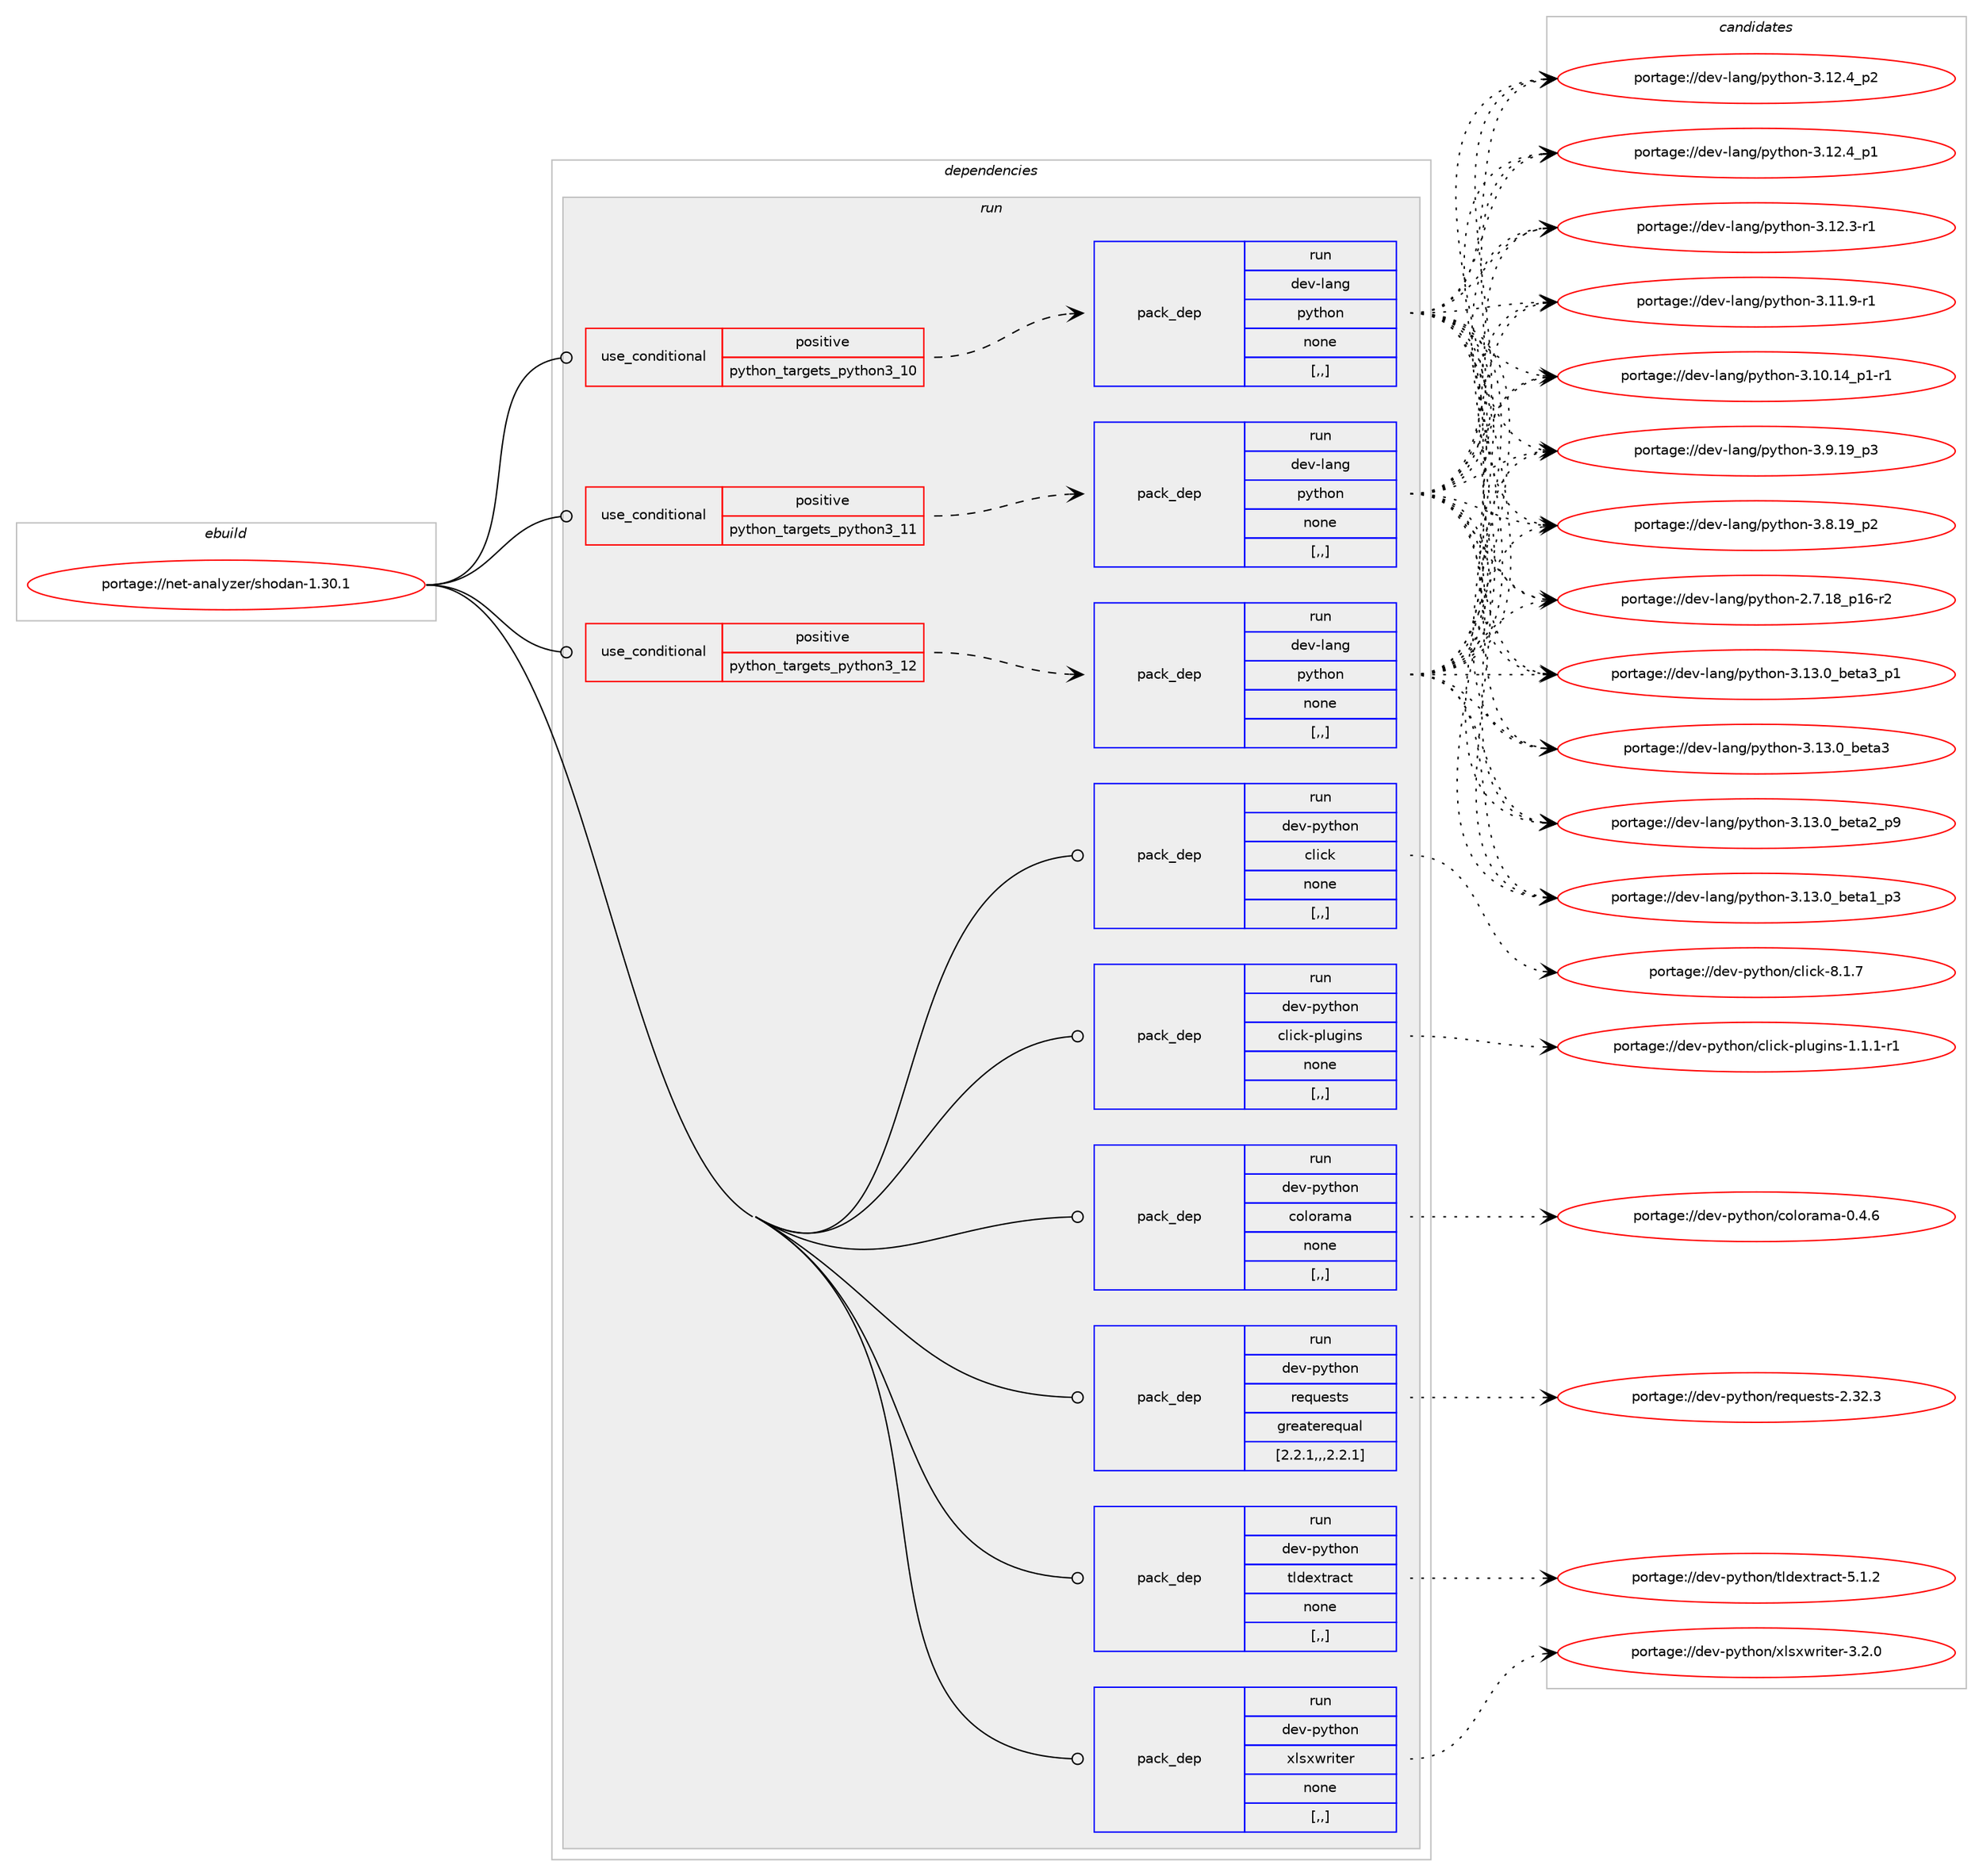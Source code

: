 digraph prolog {

# *************
# Graph options
# *************

newrank=true;
concentrate=true;
compound=true;
graph [rankdir=LR,fontname=Helvetica,fontsize=10,ranksep=1.5];#, ranksep=2.5, nodesep=0.2];
edge  [arrowhead=vee];
node  [fontname=Helvetica,fontsize=10];

# **********
# The ebuild
# **********

subgraph cluster_leftcol {
color=gray;
label=<<i>ebuild</i>>;
id [label="portage://net-analyzer/shodan-1.30.1", color=red, width=4, href="../net-analyzer/shodan-1.30.1.svg"];
}

# ****************
# The dependencies
# ****************

subgraph cluster_midcol {
color=gray;
label=<<i>dependencies</i>>;
subgraph cluster_compile {
fillcolor="#eeeeee";
style=filled;
label=<<i>compile</i>>;
}
subgraph cluster_compileandrun {
fillcolor="#eeeeee";
style=filled;
label=<<i>compile and run</i>>;
}
subgraph cluster_run {
fillcolor="#eeeeee";
style=filled;
label=<<i>run</i>>;
subgraph cond87857 {
dependency340579 [label=<<TABLE BORDER="0" CELLBORDER="1" CELLSPACING="0" CELLPADDING="4"><TR><TD ROWSPAN="3" CELLPADDING="10">use_conditional</TD></TR><TR><TD>positive</TD></TR><TR><TD>python_targets_python3_10</TD></TR></TABLE>>, shape=none, color=red];
subgraph pack250117 {
dependency340580 [label=<<TABLE BORDER="0" CELLBORDER="1" CELLSPACING="0" CELLPADDING="4" WIDTH="220"><TR><TD ROWSPAN="6" CELLPADDING="30">pack_dep</TD></TR><TR><TD WIDTH="110">run</TD></TR><TR><TD>dev-lang</TD></TR><TR><TD>python</TD></TR><TR><TD>none</TD></TR><TR><TD>[,,]</TD></TR></TABLE>>, shape=none, color=blue];
}
dependency340579:e -> dependency340580:w [weight=20,style="dashed",arrowhead="vee"];
}
id:e -> dependency340579:w [weight=20,style="solid",arrowhead="odot"];
subgraph cond87858 {
dependency340581 [label=<<TABLE BORDER="0" CELLBORDER="1" CELLSPACING="0" CELLPADDING="4"><TR><TD ROWSPAN="3" CELLPADDING="10">use_conditional</TD></TR><TR><TD>positive</TD></TR><TR><TD>python_targets_python3_11</TD></TR></TABLE>>, shape=none, color=red];
subgraph pack250118 {
dependency340582 [label=<<TABLE BORDER="0" CELLBORDER="1" CELLSPACING="0" CELLPADDING="4" WIDTH="220"><TR><TD ROWSPAN="6" CELLPADDING="30">pack_dep</TD></TR><TR><TD WIDTH="110">run</TD></TR><TR><TD>dev-lang</TD></TR><TR><TD>python</TD></TR><TR><TD>none</TD></TR><TR><TD>[,,]</TD></TR></TABLE>>, shape=none, color=blue];
}
dependency340581:e -> dependency340582:w [weight=20,style="dashed",arrowhead="vee"];
}
id:e -> dependency340581:w [weight=20,style="solid",arrowhead="odot"];
subgraph cond87859 {
dependency340583 [label=<<TABLE BORDER="0" CELLBORDER="1" CELLSPACING="0" CELLPADDING="4"><TR><TD ROWSPAN="3" CELLPADDING="10">use_conditional</TD></TR><TR><TD>positive</TD></TR><TR><TD>python_targets_python3_12</TD></TR></TABLE>>, shape=none, color=red];
subgraph pack250119 {
dependency340584 [label=<<TABLE BORDER="0" CELLBORDER="1" CELLSPACING="0" CELLPADDING="4" WIDTH="220"><TR><TD ROWSPAN="6" CELLPADDING="30">pack_dep</TD></TR><TR><TD WIDTH="110">run</TD></TR><TR><TD>dev-lang</TD></TR><TR><TD>python</TD></TR><TR><TD>none</TD></TR><TR><TD>[,,]</TD></TR></TABLE>>, shape=none, color=blue];
}
dependency340583:e -> dependency340584:w [weight=20,style="dashed",arrowhead="vee"];
}
id:e -> dependency340583:w [weight=20,style="solid",arrowhead="odot"];
subgraph pack250120 {
dependency340585 [label=<<TABLE BORDER="0" CELLBORDER="1" CELLSPACING="0" CELLPADDING="4" WIDTH="220"><TR><TD ROWSPAN="6" CELLPADDING="30">pack_dep</TD></TR><TR><TD WIDTH="110">run</TD></TR><TR><TD>dev-python</TD></TR><TR><TD>click</TD></TR><TR><TD>none</TD></TR><TR><TD>[,,]</TD></TR></TABLE>>, shape=none, color=blue];
}
id:e -> dependency340585:w [weight=20,style="solid",arrowhead="odot"];
subgraph pack250121 {
dependency340586 [label=<<TABLE BORDER="0" CELLBORDER="1" CELLSPACING="0" CELLPADDING="4" WIDTH="220"><TR><TD ROWSPAN="6" CELLPADDING="30">pack_dep</TD></TR><TR><TD WIDTH="110">run</TD></TR><TR><TD>dev-python</TD></TR><TR><TD>click-plugins</TD></TR><TR><TD>none</TD></TR><TR><TD>[,,]</TD></TR></TABLE>>, shape=none, color=blue];
}
id:e -> dependency340586:w [weight=20,style="solid",arrowhead="odot"];
subgraph pack250122 {
dependency340587 [label=<<TABLE BORDER="0" CELLBORDER="1" CELLSPACING="0" CELLPADDING="4" WIDTH="220"><TR><TD ROWSPAN="6" CELLPADDING="30">pack_dep</TD></TR><TR><TD WIDTH="110">run</TD></TR><TR><TD>dev-python</TD></TR><TR><TD>colorama</TD></TR><TR><TD>none</TD></TR><TR><TD>[,,]</TD></TR></TABLE>>, shape=none, color=blue];
}
id:e -> dependency340587:w [weight=20,style="solid",arrowhead="odot"];
subgraph pack250123 {
dependency340588 [label=<<TABLE BORDER="0" CELLBORDER="1" CELLSPACING="0" CELLPADDING="4" WIDTH="220"><TR><TD ROWSPAN="6" CELLPADDING="30">pack_dep</TD></TR><TR><TD WIDTH="110">run</TD></TR><TR><TD>dev-python</TD></TR><TR><TD>requests</TD></TR><TR><TD>greaterequal</TD></TR><TR><TD>[2.2.1,,,2.2.1]</TD></TR></TABLE>>, shape=none, color=blue];
}
id:e -> dependency340588:w [weight=20,style="solid",arrowhead="odot"];
subgraph pack250124 {
dependency340589 [label=<<TABLE BORDER="0" CELLBORDER="1" CELLSPACING="0" CELLPADDING="4" WIDTH="220"><TR><TD ROWSPAN="6" CELLPADDING="30">pack_dep</TD></TR><TR><TD WIDTH="110">run</TD></TR><TR><TD>dev-python</TD></TR><TR><TD>tldextract</TD></TR><TR><TD>none</TD></TR><TR><TD>[,,]</TD></TR></TABLE>>, shape=none, color=blue];
}
id:e -> dependency340589:w [weight=20,style="solid",arrowhead="odot"];
subgraph pack250125 {
dependency340590 [label=<<TABLE BORDER="0" CELLBORDER="1" CELLSPACING="0" CELLPADDING="4" WIDTH="220"><TR><TD ROWSPAN="6" CELLPADDING="30">pack_dep</TD></TR><TR><TD WIDTH="110">run</TD></TR><TR><TD>dev-python</TD></TR><TR><TD>xlsxwriter</TD></TR><TR><TD>none</TD></TR><TR><TD>[,,]</TD></TR></TABLE>>, shape=none, color=blue];
}
id:e -> dependency340590:w [weight=20,style="solid",arrowhead="odot"];
}
}

# **************
# The candidates
# **************

subgraph cluster_choices {
rank=same;
color=gray;
label=<<i>candidates</i>>;

subgraph choice250117 {
color=black;
nodesep=1;
choice10010111845108971101034711212111610411111045514649514648959810111697519511249 [label="portage://dev-lang/python-3.13.0_beta3_p1", color=red, width=4,href="../dev-lang/python-3.13.0_beta3_p1.svg"];
choice1001011184510897110103471121211161041111104551464951464895981011169751 [label="portage://dev-lang/python-3.13.0_beta3", color=red, width=4,href="../dev-lang/python-3.13.0_beta3.svg"];
choice10010111845108971101034711212111610411111045514649514648959810111697509511257 [label="portage://dev-lang/python-3.13.0_beta2_p9", color=red, width=4,href="../dev-lang/python-3.13.0_beta2_p9.svg"];
choice10010111845108971101034711212111610411111045514649514648959810111697499511251 [label="portage://dev-lang/python-3.13.0_beta1_p3", color=red, width=4,href="../dev-lang/python-3.13.0_beta1_p3.svg"];
choice100101118451089711010347112121116104111110455146495046529511250 [label="portage://dev-lang/python-3.12.4_p2", color=red, width=4,href="../dev-lang/python-3.12.4_p2.svg"];
choice100101118451089711010347112121116104111110455146495046529511249 [label="portage://dev-lang/python-3.12.4_p1", color=red, width=4,href="../dev-lang/python-3.12.4_p1.svg"];
choice100101118451089711010347112121116104111110455146495046514511449 [label="portage://dev-lang/python-3.12.3-r1", color=red, width=4,href="../dev-lang/python-3.12.3-r1.svg"];
choice100101118451089711010347112121116104111110455146494946574511449 [label="portage://dev-lang/python-3.11.9-r1", color=red, width=4,href="../dev-lang/python-3.11.9-r1.svg"];
choice100101118451089711010347112121116104111110455146494846495295112494511449 [label="portage://dev-lang/python-3.10.14_p1-r1", color=red, width=4,href="../dev-lang/python-3.10.14_p1-r1.svg"];
choice100101118451089711010347112121116104111110455146574649579511251 [label="portage://dev-lang/python-3.9.19_p3", color=red, width=4,href="../dev-lang/python-3.9.19_p3.svg"];
choice100101118451089711010347112121116104111110455146564649579511250 [label="portage://dev-lang/python-3.8.19_p2", color=red, width=4,href="../dev-lang/python-3.8.19_p2.svg"];
choice100101118451089711010347112121116104111110455046554649569511249544511450 [label="portage://dev-lang/python-2.7.18_p16-r2", color=red, width=4,href="../dev-lang/python-2.7.18_p16-r2.svg"];
dependency340580:e -> choice10010111845108971101034711212111610411111045514649514648959810111697519511249:w [style=dotted,weight="100"];
dependency340580:e -> choice1001011184510897110103471121211161041111104551464951464895981011169751:w [style=dotted,weight="100"];
dependency340580:e -> choice10010111845108971101034711212111610411111045514649514648959810111697509511257:w [style=dotted,weight="100"];
dependency340580:e -> choice10010111845108971101034711212111610411111045514649514648959810111697499511251:w [style=dotted,weight="100"];
dependency340580:e -> choice100101118451089711010347112121116104111110455146495046529511250:w [style=dotted,weight="100"];
dependency340580:e -> choice100101118451089711010347112121116104111110455146495046529511249:w [style=dotted,weight="100"];
dependency340580:e -> choice100101118451089711010347112121116104111110455146495046514511449:w [style=dotted,weight="100"];
dependency340580:e -> choice100101118451089711010347112121116104111110455146494946574511449:w [style=dotted,weight="100"];
dependency340580:e -> choice100101118451089711010347112121116104111110455146494846495295112494511449:w [style=dotted,weight="100"];
dependency340580:e -> choice100101118451089711010347112121116104111110455146574649579511251:w [style=dotted,weight="100"];
dependency340580:e -> choice100101118451089711010347112121116104111110455146564649579511250:w [style=dotted,weight="100"];
dependency340580:e -> choice100101118451089711010347112121116104111110455046554649569511249544511450:w [style=dotted,weight="100"];
}
subgraph choice250118 {
color=black;
nodesep=1;
choice10010111845108971101034711212111610411111045514649514648959810111697519511249 [label="portage://dev-lang/python-3.13.0_beta3_p1", color=red, width=4,href="../dev-lang/python-3.13.0_beta3_p1.svg"];
choice1001011184510897110103471121211161041111104551464951464895981011169751 [label="portage://dev-lang/python-3.13.0_beta3", color=red, width=4,href="../dev-lang/python-3.13.0_beta3.svg"];
choice10010111845108971101034711212111610411111045514649514648959810111697509511257 [label="portage://dev-lang/python-3.13.0_beta2_p9", color=red, width=4,href="../dev-lang/python-3.13.0_beta2_p9.svg"];
choice10010111845108971101034711212111610411111045514649514648959810111697499511251 [label="portage://dev-lang/python-3.13.0_beta1_p3", color=red, width=4,href="../dev-lang/python-3.13.0_beta1_p3.svg"];
choice100101118451089711010347112121116104111110455146495046529511250 [label="portage://dev-lang/python-3.12.4_p2", color=red, width=4,href="../dev-lang/python-3.12.4_p2.svg"];
choice100101118451089711010347112121116104111110455146495046529511249 [label="portage://dev-lang/python-3.12.4_p1", color=red, width=4,href="../dev-lang/python-3.12.4_p1.svg"];
choice100101118451089711010347112121116104111110455146495046514511449 [label="portage://dev-lang/python-3.12.3-r1", color=red, width=4,href="../dev-lang/python-3.12.3-r1.svg"];
choice100101118451089711010347112121116104111110455146494946574511449 [label="portage://dev-lang/python-3.11.9-r1", color=red, width=4,href="../dev-lang/python-3.11.9-r1.svg"];
choice100101118451089711010347112121116104111110455146494846495295112494511449 [label="portage://dev-lang/python-3.10.14_p1-r1", color=red, width=4,href="../dev-lang/python-3.10.14_p1-r1.svg"];
choice100101118451089711010347112121116104111110455146574649579511251 [label="portage://dev-lang/python-3.9.19_p3", color=red, width=4,href="../dev-lang/python-3.9.19_p3.svg"];
choice100101118451089711010347112121116104111110455146564649579511250 [label="portage://dev-lang/python-3.8.19_p2", color=red, width=4,href="../dev-lang/python-3.8.19_p2.svg"];
choice100101118451089711010347112121116104111110455046554649569511249544511450 [label="portage://dev-lang/python-2.7.18_p16-r2", color=red, width=4,href="../dev-lang/python-2.7.18_p16-r2.svg"];
dependency340582:e -> choice10010111845108971101034711212111610411111045514649514648959810111697519511249:w [style=dotted,weight="100"];
dependency340582:e -> choice1001011184510897110103471121211161041111104551464951464895981011169751:w [style=dotted,weight="100"];
dependency340582:e -> choice10010111845108971101034711212111610411111045514649514648959810111697509511257:w [style=dotted,weight="100"];
dependency340582:e -> choice10010111845108971101034711212111610411111045514649514648959810111697499511251:w [style=dotted,weight="100"];
dependency340582:e -> choice100101118451089711010347112121116104111110455146495046529511250:w [style=dotted,weight="100"];
dependency340582:e -> choice100101118451089711010347112121116104111110455146495046529511249:w [style=dotted,weight="100"];
dependency340582:e -> choice100101118451089711010347112121116104111110455146495046514511449:w [style=dotted,weight="100"];
dependency340582:e -> choice100101118451089711010347112121116104111110455146494946574511449:w [style=dotted,weight="100"];
dependency340582:e -> choice100101118451089711010347112121116104111110455146494846495295112494511449:w [style=dotted,weight="100"];
dependency340582:e -> choice100101118451089711010347112121116104111110455146574649579511251:w [style=dotted,weight="100"];
dependency340582:e -> choice100101118451089711010347112121116104111110455146564649579511250:w [style=dotted,weight="100"];
dependency340582:e -> choice100101118451089711010347112121116104111110455046554649569511249544511450:w [style=dotted,weight="100"];
}
subgraph choice250119 {
color=black;
nodesep=1;
choice10010111845108971101034711212111610411111045514649514648959810111697519511249 [label="portage://dev-lang/python-3.13.0_beta3_p1", color=red, width=4,href="../dev-lang/python-3.13.0_beta3_p1.svg"];
choice1001011184510897110103471121211161041111104551464951464895981011169751 [label="portage://dev-lang/python-3.13.0_beta3", color=red, width=4,href="../dev-lang/python-3.13.0_beta3.svg"];
choice10010111845108971101034711212111610411111045514649514648959810111697509511257 [label="portage://dev-lang/python-3.13.0_beta2_p9", color=red, width=4,href="../dev-lang/python-3.13.0_beta2_p9.svg"];
choice10010111845108971101034711212111610411111045514649514648959810111697499511251 [label="portage://dev-lang/python-3.13.0_beta1_p3", color=red, width=4,href="../dev-lang/python-3.13.0_beta1_p3.svg"];
choice100101118451089711010347112121116104111110455146495046529511250 [label="portage://dev-lang/python-3.12.4_p2", color=red, width=4,href="../dev-lang/python-3.12.4_p2.svg"];
choice100101118451089711010347112121116104111110455146495046529511249 [label="portage://dev-lang/python-3.12.4_p1", color=red, width=4,href="../dev-lang/python-3.12.4_p1.svg"];
choice100101118451089711010347112121116104111110455146495046514511449 [label="portage://dev-lang/python-3.12.3-r1", color=red, width=4,href="../dev-lang/python-3.12.3-r1.svg"];
choice100101118451089711010347112121116104111110455146494946574511449 [label="portage://dev-lang/python-3.11.9-r1", color=red, width=4,href="../dev-lang/python-3.11.9-r1.svg"];
choice100101118451089711010347112121116104111110455146494846495295112494511449 [label="portage://dev-lang/python-3.10.14_p1-r1", color=red, width=4,href="../dev-lang/python-3.10.14_p1-r1.svg"];
choice100101118451089711010347112121116104111110455146574649579511251 [label="portage://dev-lang/python-3.9.19_p3", color=red, width=4,href="../dev-lang/python-3.9.19_p3.svg"];
choice100101118451089711010347112121116104111110455146564649579511250 [label="portage://dev-lang/python-3.8.19_p2", color=red, width=4,href="../dev-lang/python-3.8.19_p2.svg"];
choice100101118451089711010347112121116104111110455046554649569511249544511450 [label="portage://dev-lang/python-2.7.18_p16-r2", color=red, width=4,href="../dev-lang/python-2.7.18_p16-r2.svg"];
dependency340584:e -> choice10010111845108971101034711212111610411111045514649514648959810111697519511249:w [style=dotted,weight="100"];
dependency340584:e -> choice1001011184510897110103471121211161041111104551464951464895981011169751:w [style=dotted,weight="100"];
dependency340584:e -> choice10010111845108971101034711212111610411111045514649514648959810111697509511257:w [style=dotted,weight="100"];
dependency340584:e -> choice10010111845108971101034711212111610411111045514649514648959810111697499511251:w [style=dotted,weight="100"];
dependency340584:e -> choice100101118451089711010347112121116104111110455146495046529511250:w [style=dotted,weight="100"];
dependency340584:e -> choice100101118451089711010347112121116104111110455146495046529511249:w [style=dotted,weight="100"];
dependency340584:e -> choice100101118451089711010347112121116104111110455146495046514511449:w [style=dotted,weight="100"];
dependency340584:e -> choice100101118451089711010347112121116104111110455146494946574511449:w [style=dotted,weight="100"];
dependency340584:e -> choice100101118451089711010347112121116104111110455146494846495295112494511449:w [style=dotted,weight="100"];
dependency340584:e -> choice100101118451089711010347112121116104111110455146574649579511251:w [style=dotted,weight="100"];
dependency340584:e -> choice100101118451089711010347112121116104111110455146564649579511250:w [style=dotted,weight="100"];
dependency340584:e -> choice100101118451089711010347112121116104111110455046554649569511249544511450:w [style=dotted,weight="100"];
}
subgraph choice250120 {
color=black;
nodesep=1;
choice10010111845112121116104111110479910810599107455646494655 [label="portage://dev-python/click-8.1.7", color=red, width=4,href="../dev-python/click-8.1.7.svg"];
dependency340585:e -> choice10010111845112121116104111110479910810599107455646494655:w [style=dotted,weight="100"];
}
subgraph choice250121 {
color=black;
nodesep=1;
choice10010111845112121116104111110479910810599107451121081171031051101154549464946494511449 [label="portage://dev-python/click-plugins-1.1.1-r1", color=red, width=4,href="../dev-python/click-plugins-1.1.1-r1.svg"];
dependency340586:e -> choice10010111845112121116104111110479910810599107451121081171031051101154549464946494511449:w [style=dotted,weight="100"];
}
subgraph choice250122 {
color=black;
nodesep=1;
choice1001011184511212111610411111047991111081111149710997454846524654 [label="portage://dev-python/colorama-0.4.6", color=red, width=4,href="../dev-python/colorama-0.4.6.svg"];
dependency340587:e -> choice1001011184511212111610411111047991111081111149710997454846524654:w [style=dotted,weight="100"];
}
subgraph choice250123 {
color=black;
nodesep=1;
choice100101118451121211161041111104711410111311710111511611545504651504651 [label="portage://dev-python/requests-2.32.3", color=red, width=4,href="../dev-python/requests-2.32.3.svg"];
dependency340588:e -> choice100101118451121211161041111104711410111311710111511611545504651504651:w [style=dotted,weight="100"];
}
subgraph choice250124 {
color=black;
nodesep=1;
choice10010111845112121116104111110471161081001011201161149799116455346494650 [label="portage://dev-python/tldextract-5.1.2", color=red, width=4,href="../dev-python/tldextract-5.1.2.svg"];
dependency340589:e -> choice10010111845112121116104111110471161081001011201161149799116455346494650:w [style=dotted,weight="100"];
}
subgraph choice250125 {
color=black;
nodesep=1;
choice1001011184511212111610411111047120108115120119114105116101114455146504648 [label="portage://dev-python/xlsxwriter-3.2.0", color=red, width=4,href="../dev-python/xlsxwriter-3.2.0.svg"];
dependency340590:e -> choice1001011184511212111610411111047120108115120119114105116101114455146504648:w [style=dotted,weight="100"];
}
}

}
